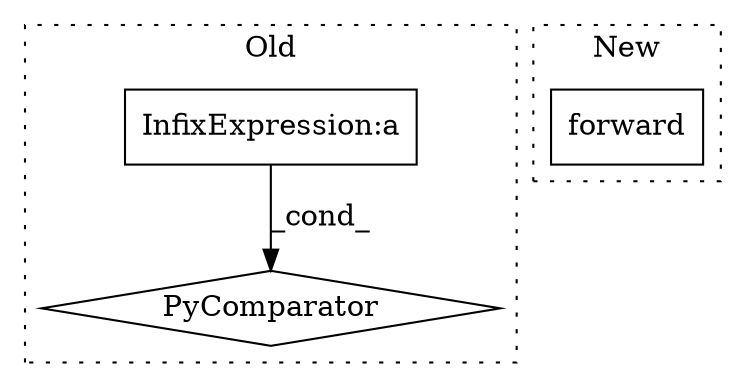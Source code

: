 digraph G {
subgraph cluster0 {
1 [label="PyComparator" a="113" s="3296" l="23" shape="diamond"];
3 [label="InfixExpression:a" a="27" s="3121" l="4" shape="box"];
label = "Old";
style="dotted";
}
subgraph cluster1 {
2 [label="forward" a="32" s="3198,3207" l="8,1" shape="box"];
label = "New";
style="dotted";
}
3 -> 1 [label="_cond_"];
}